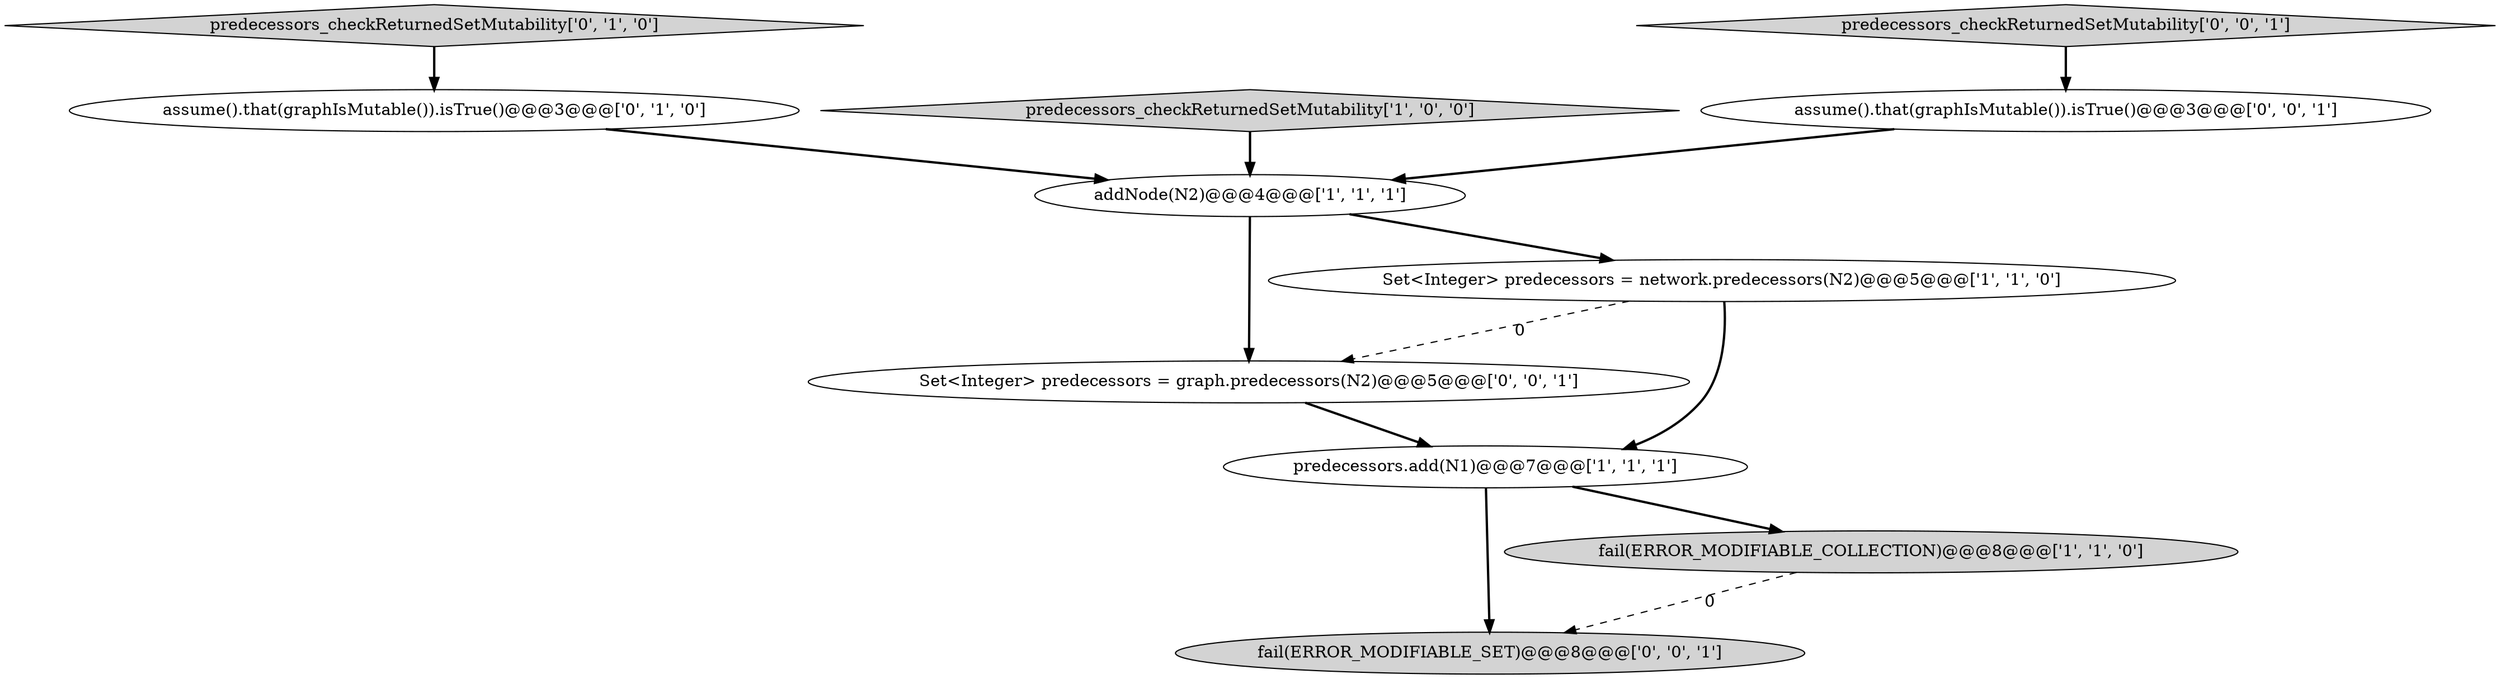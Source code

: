 digraph {
3 [style = filled, label = "predecessors.add(N1)@@@7@@@['1', '1', '1']", fillcolor = white, shape = ellipse image = "AAA0AAABBB1BBB"];
9 [style = filled, label = "Set<Integer> predecessors = graph.predecessors(N2)@@@5@@@['0', '0', '1']", fillcolor = white, shape = ellipse image = "AAA0AAABBB3BBB"];
1 [style = filled, label = "Set<Integer> predecessors = network.predecessors(N2)@@@5@@@['1', '1', '0']", fillcolor = white, shape = ellipse image = "AAA0AAABBB1BBB"];
0 [style = filled, label = "addNode(N2)@@@4@@@['1', '1', '1']", fillcolor = white, shape = ellipse image = "AAA0AAABBB1BBB"];
8 [style = filled, label = "predecessors_checkReturnedSetMutability['0', '0', '1']", fillcolor = lightgray, shape = diamond image = "AAA0AAABBB3BBB"];
10 [style = filled, label = "fail(ERROR_MODIFIABLE_SET)@@@8@@@['0', '0', '1']", fillcolor = lightgray, shape = ellipse image = "AAA0AAABBB3BBB"];
4 [style = filled, label = "fail(ERROR_MODIFIABLE_COLLECTION)@@@8@@@['1', '1', '0']", fillcolor = lightgray, shape = ellipse image = "AAA0AAABBB1BBB"];
5 [style = filled, label = "predecessors_checkReturnedSetMutability['0', '1', '0']", fillcolor = lightgray, shape = diamond image = "AAA0AAABBB2BBB"];
6 [style = filled, label = "assume().that(graphIsMutable()).isTrue()@@@3@@@['0', '1', '0']", fillcolor = white, shape = ellipse image = "AAA1AAABBB2BBB"];
2 [style = filled, label = "predecessors_checkReturnedSetMutability['1', '0', '0']", fillcolor = lightgray, shape = diamond image = "AAA0AAABBB1BBB"];
7 [style = filled, label = "assume().that(graphIsMutable()).isTrue()@@@3@@@['0', '0', '1']", fillcolor = white, shape = ellipse image = "AAA0AAABBB3BBB"];
6->0 [style = bold, label=""];
8->7 [style = bold, label=""];
9->3 [style = bold, label=""];
0->9 [style = bold, label=""];
2->0 [style = bold, label=""];
3->10 [style = bold, label=""];
1->3 [style = bold, label=""];
4->10 [style = dashed, label="0"];
7->0 [style = bold, label=""];
3->4 [style = bold, label=""];
0->1 [style = bold, label=""];
5->6 [style = bold, label=""];
1->9 [style = dashed, label="0"];
}
